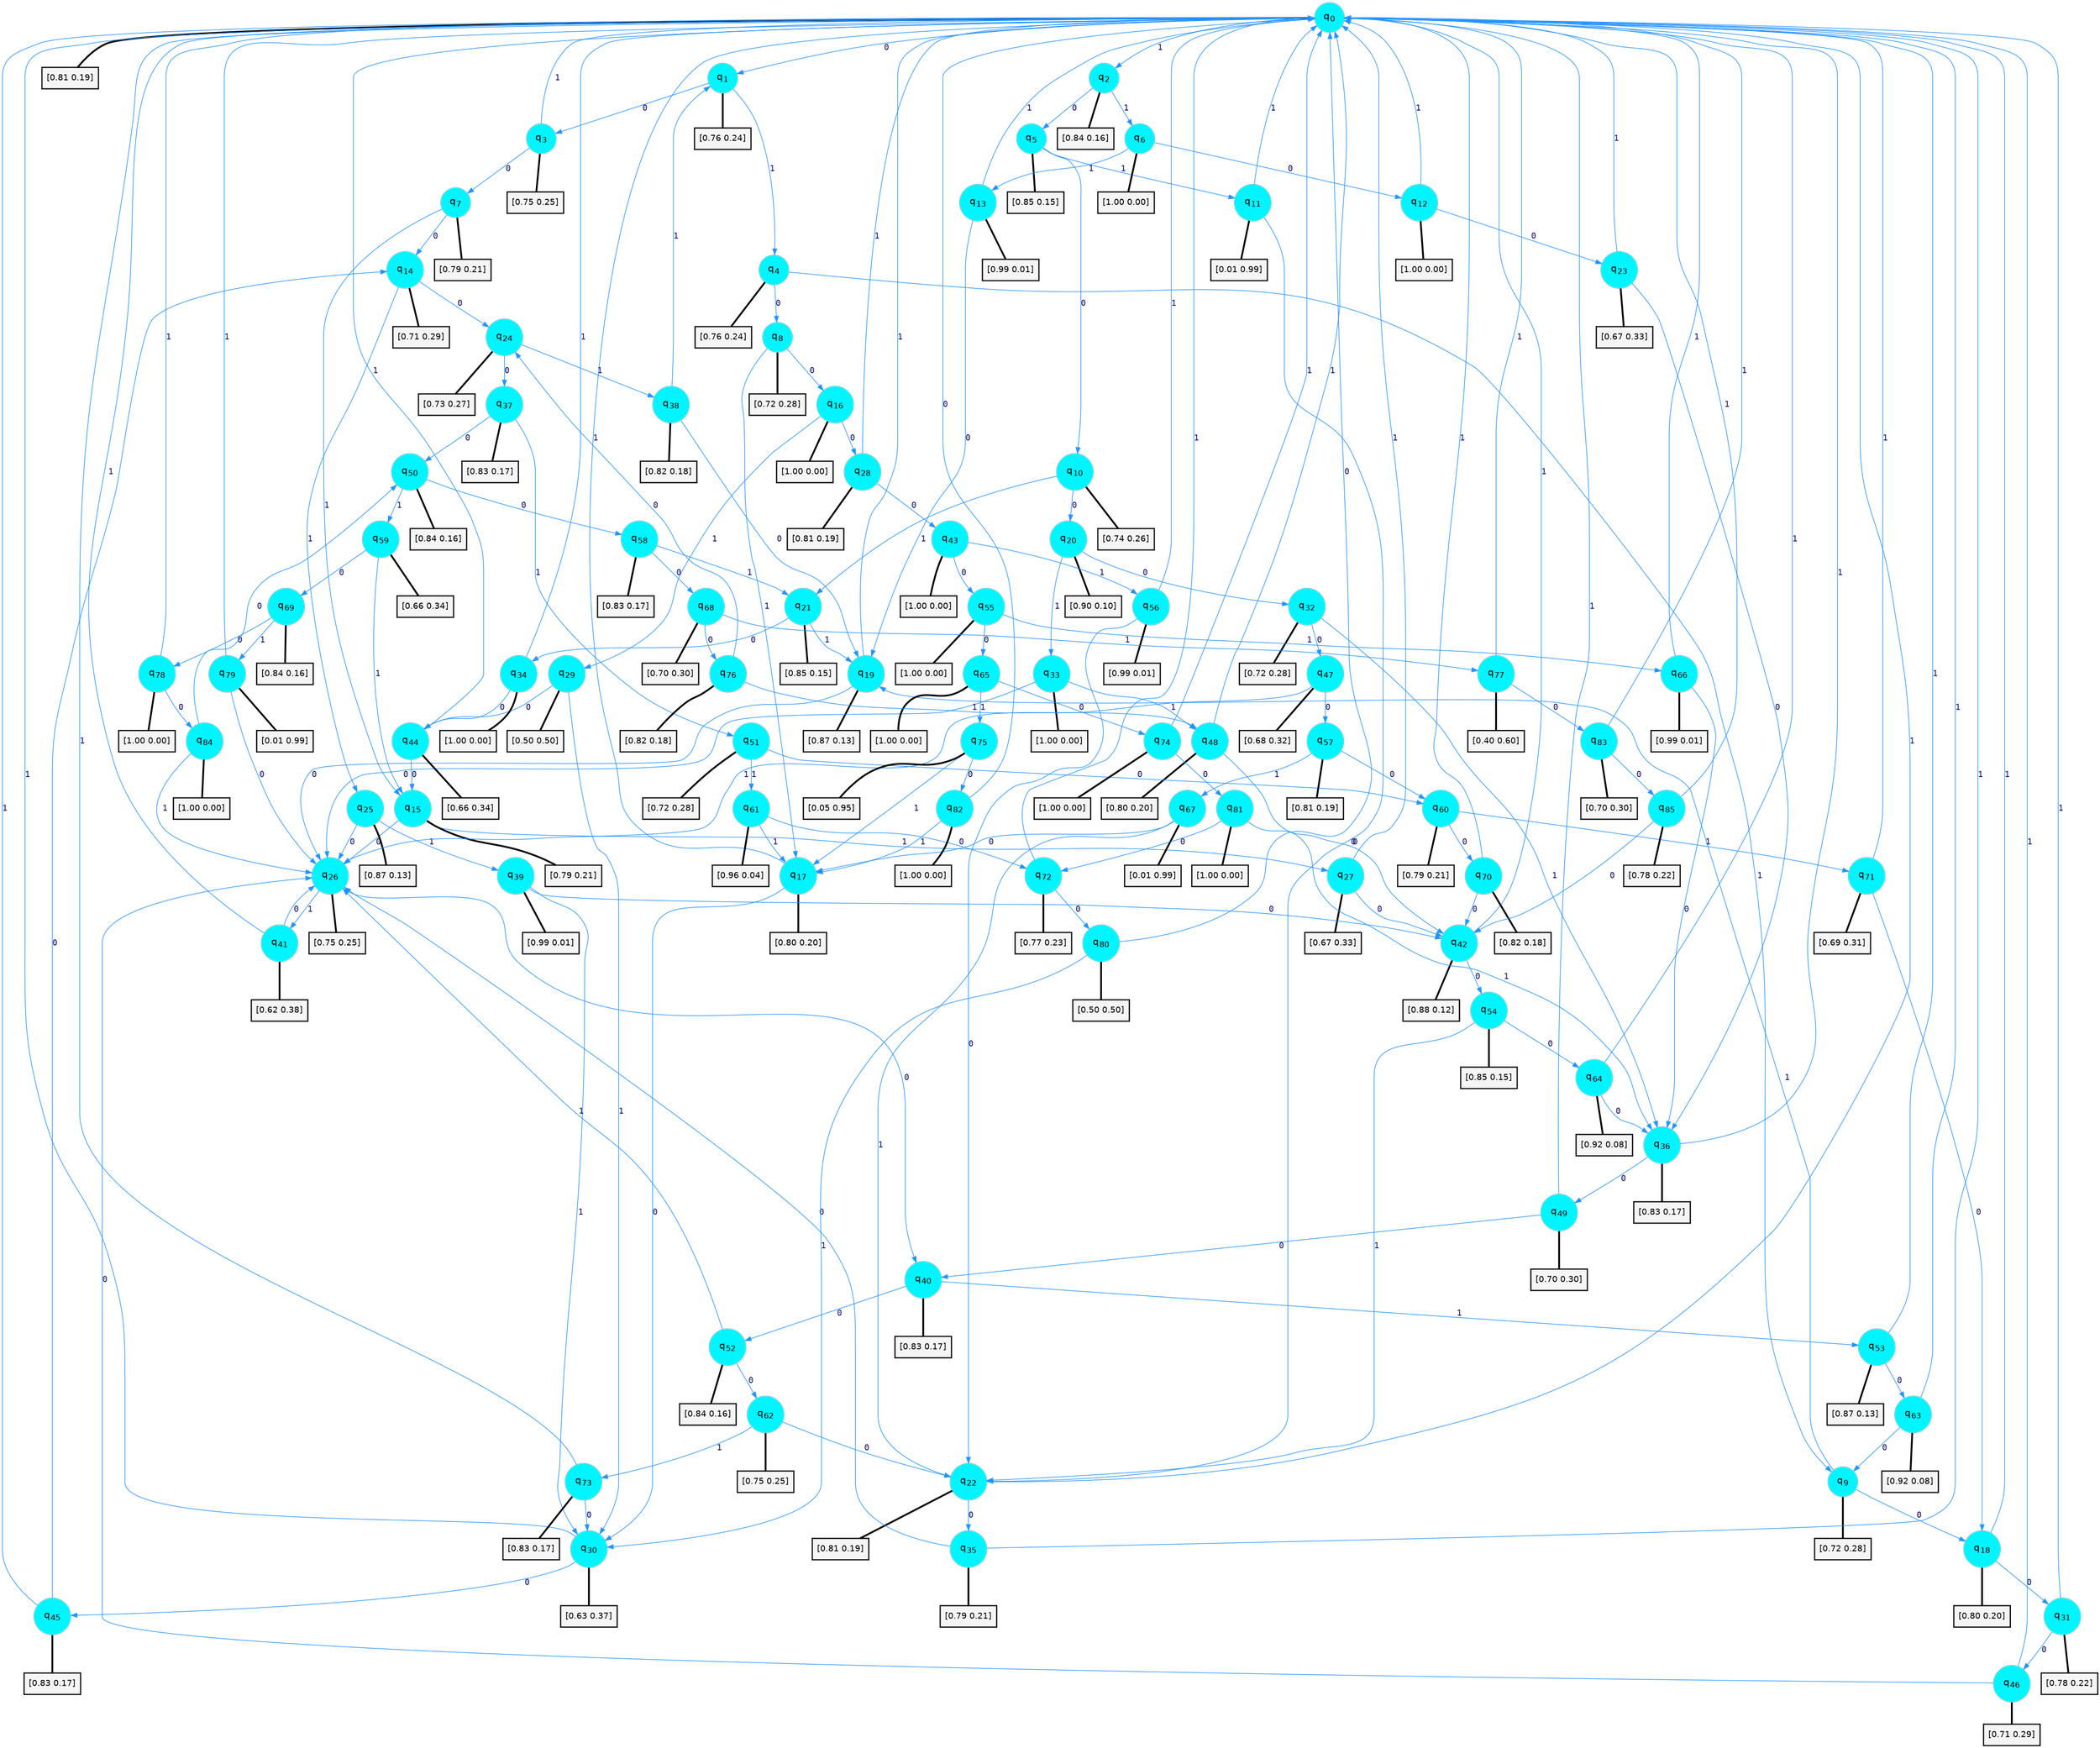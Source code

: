 digraph G {
graph [
bgcolor=transparent, dpi=300, rankdir=TD, size="40,25"];
node [
color=gray, fillcolor=turquoise1, fontcolor=black, fontname=Helvetica, fontsize=16, fontweight=bold, shape=circle, style=filled];
edge [
arrowsize=1, color=dodgerblue1, fontcolor=midnightblue, fontname=courier, fontweight=bold, penwidth=1, style=solid, weight=20];
0[label=<q<SUB>0</SUB>>];
1[label=<q<SUB>1</SUB>>];
2[label=<q<SUB>2</SUB>>];
3[label=<q<SUB>3</SUB>>];
4[label=<q<SUB>4</SUB>>];
5[label=<q<SUB>5</SUB>>];
6[label=<q<SUB>6</SUB>>];
7[label=<q<SUB>7</SUB>>];
8[label=<q<SUB>8</SUB>>];
9[label=<q<SUB>9</SUB>>];
10[label=<q<SUB>10</SUB>>];
11[label=<q<SUB>11</SUB>>];
12[label=<q<SUB>12</SUB>>];
13[label=<q<SUB>13</SUB>>];
14[label=<q<SUB>14</SUB>>];
15[label=<q<SUB>15</SUB>>];
16[label=<q<SUB>16</SUB>>];
17[label=<q<SUB>17</SUB>>];
18[label=<q<SUB>18</SUB>>];
19[label=<q<SUB>19</SUB>>];
20[label=<q<SUB>20</SUB>>];
21[label=<q<SUB>21</SUB>>];
22[label=<q<SUB>22</SUB>>];
23[label=<q<SUB>23</SUB>>];
24[label=<q<SUB>24</SUB>>];
25[label=<q<SUB>25</SUB>>];
26[label=<q<SUB>26</SUB>>];
27[label=<q<SUB>27</SUB>>];
28[label=<q<SUB>28</SUB>>];
29[label=<q<SUB>29</SUB>>];
30[label=<q<SUB>30</SUB>>];
31[label=<q<SUB>31</SUB>>];
32[label=<q<SUB>32</SUB>>];
33[label=<q<SUB>33</SUB>>];
34[label=<q<SUB>34</SUB>>];
35[label=<q<SUB>35</SUB>>];
36[label=<q<SUB>36</SUB>>];
37[label=<q<SUB>37</SUB>>];
38[label=<q<SUB>38</SUB>>];
39[label=<q<SUB>39</SUB>>];
40[label=<q<SUB>40</SUB>>];
41[label=<q<SUB>41</SUB>>];
42[label=<q<SUB>42</SUB>>];
43[label=<q<SUB>43</SUB>>];
44[label=<q<SUB>44</SUB>>];
45[label=<q<SUB>45</SUB>>];
46[label=<q<SUB>46</SUB>>];
47[label=<q<SUB>47</SUB>>];
48[label=<q<SUB>48</SUB>>];
49[label=<q<SUB>49</SUB>>];
50[label=<q<SUB>50</SUB>>];
51[label=<q<SUB>51</SUB>>];
52[label=<q<SUB>52</SUB>>];
53[label=<q<SUB>53</SUB>>];
54[label=<q<SUB>54</SUB>>];
55[label=<q<SUB>55</SUB>>];
56[label=<q<SUB>56</SUB>>];
57[label=<q<SUB>57</SUB>>];
58[label=<q<SUB>58</SUB>>];
59[label=<q<SUB>59</SUB>>];
60[label=<q<SUB>60</SUB>>];
61[label=<q<SUB>61</SUB>>];
62[label=<q<SUB>62</SUB>>];
63[label=<q<SUB>63</SUB>>];
64[label=<q<SUB>64</SUB>>];
65[label=<q<SUB>65</SUB>>];
66[label=<q<SUB>66</SUB>>];
67[label=<q<SUB>67</SUB>>];
68[label=<q<SUB>68</SUB>>];
69[label=<q<SUB>69</SUB>>];
70[label=<q<SUB>70</SUB>>];
71[label=<q<SUB>71</SUB>>];
72[label=<q<SUB>72</SUB>>];
73[label=<q<SUB>73</SUB>>];
74[label=<q<SUB>74</SUB>>];
75[label=<q<SUB>75</SUB>>];
76[label=<q<SUB>76</SUB>>];
77[label=<q<SUB>77</SUB>>];
78[label=<q<SUB>78</SUB>>];
79[label=<q<SUB>79</SUB>>];
80[label=<q<SUB>80</SUB>>];
81[label=<q<SUB>81</SUB>>];
82[label=<q<SUB>82</SUB>>];
83[label=<q<SUB>83</SUB>>];
84[label=<q<SUB>84</SUB>>];
85[label=<q<SUB>85</SUB>>];
86[label="[0.81 0.19]", shape=box,fontcolor=black, fontname=Helvetica, fontsize=14, penwidth=2, fillcolor=whitesmoke,color=black];
87[label="[0.76 0.24]", shape=box,fontcolor=black, fontname=Helvetica, fontsize=14, penwidth=2, fillcolor=whitesmoke,color=black];
88[label="[0.84 0.16]", shape=box,fontcolor=black, fontname=Helvetica, fontsize=14, penwidth=2, fillcolor=whitesmoke,color=black];
89[label="[0.75 0.25]", shape=box,fontcolor=black, fontname=Helvetica, fontsize=14, penwidth=2, fillcolor=whitesmoke,color=black];
90[label="[0.76 0.24]", shape=box,fontcolor=black, fontname=Helvetica, fontsize=14, penwidth=2, fillcolor=whitesmoke,color=black];
91[label="[0.85 0.15]", shape=box,fontcolor=black, fontname=Helvetica, fontsize=14, penwidth=2, fillcolor=whitesmoke,color=black];
92[label="[1.00 0.00]", shape=box,fontcolor=black, fontname=Helvetica, fontsize=14, penwidth=2, fillcolor=whitesmoke,color=black];
93[label="[0.79 0.21]", shape=box,fontcolor=black, fontname=Helvetica, fontsize=14, penwidth=2, fillcolor=whitesmoke,color=black];
94[label="[0.72 0.28]", shape=box,fontcolor=black, fontname=Helvetica, fontsize=14, penwidth=2, fillcolor=whitesmoke,color=black];
95[label="[0.72 0.28]", shape=box,fontcolor=black, fontname=Helvetica, fontsize=14, penwidth=2, fillcolor=whitesmoke,color=black];
96[label="[0.74 0.26]", shape=box,fontcolor=black, fontname=Helvetica, fontsize=14, penwidth=2, fillcolor=whitesmoke,color=black];
97[label="[0.01 0.99]", shape=box,fontcolor=black, fontname=Helvetica, fontsize=14, penwidth=2, fillcolor=whitesmoke,color=black];
98[label="[1.00 0.00]", shape=box,fontcolor=black, fontname=Helvetica, fontsize=14, penwidth=2, fillcolor=whitesmoke,color=black];
99[label="[0.99 0.01]", shape=box,fontcolor=black, fontname=Helvetica, fontsize=14, penwidth=2, fillcolor=whitesmoke,color=black];
100[label="[0.71 0.29]", shape=box,fontcolor=black, fontname=Helvetica, fontsize=14, penwidth=2, fillcolor=whitesmoke,color=black];
101[label="[0.79 0.21]", shape=box,fontcolor=black, fontname=Helvetica, fontsize=14, penwidth=2, fillcolor=whitesmoke,color=black];
102[label="[1.00 0.00]", shape=box,fontcolor=black, fontname=Helvetica, fontsize=14, penwidth=2, fillcolor=whitesmoke,color=black];
103[label="[0.80 0.20]", shape=box,fontcolor=black, fontname=Helvetica, fontsize=14, penwidth=2, fillcolor=whitesmoke,color=black];
104[label="[0.80 0.20]", shape=box,fontcolor=black, fontname=Helvetica, fontsize=14, penwidth=2, fillcolor=whitesmoke,color=black];
105[label="[0.87 0.13]", shape=box,fontcolor=black, fontname=Helvetica, fontsize=14, penwidth=2, fillcolor=whitesmoke,color=black];
106[label="[0.90 0.10]", shape=box,fontcolor=black, fontname=Helvetica, fontsize=14, penwidth=2, fillcolor=whitesmoke,color=black];
107[label="[0.85 0.15]", shape=box,fontcolor=black, fontname=Helvetica, fontsize=14, penwidth=2, fillcolor=whitesmoke,color=black];
108[label="[0.81 0.19]", shape=box,fontcolor=black, fontname=Helvetica, fontsize=14, penwidth=2, fillcolor=whitesmoke,color=black];
109[label="[0.67 0.33]", shape=box,fontcolor=black, fontname=Helvetica, fontsize=14, penwidth=2, fillcolor=whitesmoke,color=black];
110[label="[0.73 0.27]", shape=box,fontcolor=black, fontname=Helvetica, fontsize=14, penwidth=2, fillcolor=whitesmoke,color=black];
111[label="[0.87 0.13]", shape=box,fontcolor=black, fontname=Helvetica, fontsize=14, penwidth=2, fillcolor=whitesmoke,color=black];
112[label="[0.75 0.25]", shape=box,fontcolor=black, fontname=Helvetica, fontsize=14, penwidth=2, fillcolor=whitesmoke,color=black];
113[label="[0.67 0.33]", shape=box,fontcolor=black, fontname=Helvetica, fontsize=14, penwidth=2, fillcolor=whitesmoke,color=black];
114[label="[0.81 0.19]", shape=box,fontcolor=black, fontname=Helvetica, fontsize=14, penwidth=2, fillcolor=whitesmoke,color=black];
115[label="[0.50 0.50]", shape=box,fontcolor=black, fontname=Helvetica, fontsize=14, penwidth=2, fillcolor=whitesmoke,color=black];
116[label="[0.63 0.37]", shape=box,fontcolor=black, fontname=Helvetica, fontsize=14, penwidth=2, fillcolor=whitesmoke,color=black];
117[label="[0.78 0.22]", shape=box,fontcolor=black, fontname=Helvetica, fontsize=14, penwidth=2, fillcolor=whitesmoke,color=black];
118[label="[0.72 0.28]", shape=box,fontcolor=black, fontname=Helvetica, fontsize=14, penwidth=2, fillcolor=whitesmoke,color=black];
119[label="[1.00 0.00]", shape=box,fontcolor=black, fontname=Helvetica, fontsize=14, penwidth=2, fillcolor=whitesmoke,color=black];
120[label="[1.00 0.00]", shape=box,fontcolor=black, fontname=Helvetica, fontsize=14, penwidth=2, fillcolor=whitesmoke,color=black];
121[label="[0.79 0.21]", shape=box,fontcolor=black, fontname=Helvetica, fontsize=14, penwidth=2, fillcolor=whitesmoke,color=black];
122[label="[0.83 0.17]", shape=box,fontcolor=black, fontname=Helvetica, fontsize=14, penwidth=2, fillcolor=whitesmoke,color=black];
123[label="[0.83 0.17]", shape=box,fontcolor=black, fontname=Helvetica, fontsize=14, penwidth=2, fillcolor=whitesmoke,color=black];
124[label="[0.82 0.18]", shape=box,fontcolor=black, fontname=Helvetica, fontsize=14, penwidth=2, fillcolor=whitesmoke,color=black];
125[label="[0.99 0.01]", shape=box,fontcolor=black, fontname=Helvetica, fontsize=14, penwidth=2, fillcolor=whitesmoke,color=black];
126[label="[0.83 0.17]", shape=box,fontcolor=black, fontname=Helvetica, fontsize=14, penwidth=2, fillcolor=whitesmoke,color=black];
127[label="[0.62 0.38]", shape=box,fontcolor=black, fontname=Helvetica, fontsize=14, penwidth=2, fillcolor=whitesmoke,color=black];
128[label="[0.88 0.12]", shape=box,fontcolor=black, fontname=Helvetica, fontsize=14, penwidth=2, fillcolor=whitesmoke,color=black];
129[label="[1.00 0.00]", shape=box,fontcolor=black, fontname=Helvetica, fontsize=14, penwidth=2, fillcolor=whitesmoke,color=black];
130[label="[0.66 0.34]", shape=box,fontcolor=black, fontname=Helvetica, fontsize=14, penwidth=2, fillcolor=whitesmoke,color=black];
131[label="[0.83 0.17]", shape=box,fontcolor=black, fontname=Helvetica, fontsize=14, penwidth=2, fillcolor=whitesmoke,color=black];
132[label="[0.71 0.29]", shape=box,fontcolor=black, fontname=Helvetica, fontsize=14, penwidth=2, fillcolor=whitesmoke,color=black];
133[label="[0.68 0.32]", shape=box,fontcolor=black, fontname=Helvetica, fontsize=14, penwidth=2, fillcolor=whitesmoke,color=black];
134[label="[0.80 0.20]", shape=box,fontcolor=black, fontname=Helvetica, fontsize=14, penwidth=2, fillcolor=whitesmoke,color=black];
135[label="[0.70 0.30]", shape=box,fontcolor=black, fontname=Helvetica, fontsize=14, penwidth=2, fillcolor=whitesmoke,color=black];
136[label="[0.84 0.16]", shape=box,fontcolor=black, fontname=Helvetica, fontsize=14, penwidth=2, fillcolor=whitesmoke,color=black];
137[label="[0.72 0.28]", shape=box,fontcolor=black, fontname=Helvetica, fontsize=14, penwidth=2, fillcolor=whitesmoke,color=black];
138[label="[0.84 0.16]", shape=box,fontcolor=black, fontname=Helvetica, fontsize=14, penwidth=2, fillcolor=whitesmoke,color=black];
139[label="[0.87 0.13]", shape=box,fontcolor=black, fontname=Helvetica, fontsize=14, penwidth=2, fillcolor=whitesmoke,color=black];
140[label="[0.85 0.15]", shape=box,fontcolor=black, fontname=Helvetica, fontsize=14, penwidth=2, fillcolor=whitesmoke,color=black];
141[label="[1.00 0.00]", shape=box,fontcolor=black, fontname=Helvetica, fontsize=14, penwidth=2, fillcolor=whitesmoke,color=black];
142[label="[0.99 0.01]", shape=box,fontcolor=black, fontname=Helvetica, fontsize=14, penwidth=2, fillcolor=whitesmoke,color=black];
143[label="[0.81 0.19]", shape=box,fontcolor=black, fontname=Helvetica, fontsize=14, penwidth=2, fillcolor=whitesmoke,color=black];
144[label="[0.83 0.17]", shape=box,fontcolor=black, fontname=Helvetica, fontsize=14, penwidth=2, fillcolor=whitesmoke,color=black];
145[label="[0.66 0.34]", shape=box,fontcolor=black, fontname=Helvetica, fontsize=14, penwidth=2, fillcolor=whitesmoke,color=black];
146[label="[0.79 0.21]", shape=box,fontcolor=black, fontname=Helvetica, fontsize=14, penwidth=2, fillcolor=whitesmoke,color=black];
147[label="[0.96 0.04]", shape=box,fontcolor=black, fontname=Helvetica, fontsize=14, penwidth=2, fillcolor=whitesmoke,color=black];
148[label="[0.75 0.25]", shape=box,fontcolor=black, fontname=Helvetica, fontsize=14, penwidth=2, fillcolor=whitesmoke,color=black];
149[label="[0.92 0.08]", shape=box,fontcolor=black, fontname=Helvetica, fontsize=14, penwidth=2, fillcolor=whitesmoke,color=black];
150[label="[0.92 0.08]", shape=box,fontcolor=black, fontname=Helvetica, fontsize=14, penwidth=2, fillcolor=whitesmoke,color=black];
151[label="[1.00 0.00]", shape=box,fontcolor=black, fontname=Helvetica, fontsize=14, penwidth=2, fillcolor=whitesmoke,color=black];
152[label="[0.99 0.01]", shape=box,fontcolor=black, fontname=Helvetica, fontsize=14, penwidth=2, fillcolor=whitesmoke,color=black];
153[label="[0.01 0.99]", shape=box,fontcolor=black, fontname=Helvetica, fontsize=14, penwidth=2, fillcolor=whitesmoke,color=black];
154[label="[0.70 0.30]", shape=box,fontcolor=black, fontname=Helvetica, fontsize=14, penwidth=2, fillcolor=whitesmoke,color=black];
155[label="[0.84 0.16]", shape=box,fontcolor=black, fontname=Helvetica, fontsize=14, penwidth=2, fillcolor=whitesmoke,color=black];
156[label="[0.82 0.18]", shape=box,fontcolor=black, fontname=Helvetica, fontsize=14, penwidth=2, fillcolor=whitesmoke,color=black];
157[label="[0.69 0.31]", shape=box,fontcolor=black, fontname=Helvetica, fontsize=14, penwidth=2, fillcolor=whitesmoke,color=black];
158[label="[0.77 0.23]", shape=box,fontcolor=black, fontname=Helvetica, fontsize=14, penwidth=2, fillcolor=whitesmoke,color=black];
159[label="[0.83 0.17]", shape=box,fontcolor=black, fontname=Helvetica, fontsize=14, penwidth=2, fillcolor=whitesmoke,color=black];
160[label="[1.00 0.00]", shape=box,fontcolor=black, fontname=Helvetica, fontsize=14, penwidth=2, fillcolor=whitesmoke,color=black];
161[label="[0.05 0.95]", shape=box,fontcolor=black, fontname=Helvetica, fontsize=14, penwidth=2, fillcolor=whitesmoke,color=black];
162[label="[0.82 0.18]", shape=box,fontcolor=black, fontname=Helvetica, fontsize=14, penwidth=2, fillcolor=whitesmoke,color=black];
163[label="[0.40 0.60]", shape=box,fontcolor=black, fontname=Helvetica, fontsize=14, penwidth=2, fillcolor=whitesmoke,color=black];
164[label="[1.00 0.00]", shape=box,fontcolor=black, fontname=Helvetica, fontsize=14, penwidth=2, fillcolor=whitesmoke,color=black];
165[label="[0.01 0.99]", shape=box,fontcolor=black, fontname=Helvetica, fontsize=14, penwidth=2, fillcolor=whitesmoke,color=black];
166[label="[0.50 0.50]", shape=box,fontcolor=black, fontname=Helvetica, fontsize=14, penwidth=2, fillcolor=whitesmoke,color=black];
167[label="[1.00 0.00]", shape=box,fontcolor=black, fontname=Helvetica, fontsize=14, penwidth=2, fillcolor=whitesmoke,color=black];
168[label="[1.00 0.00]", shape=box,fontcolor=black, fontname=Helvetica, fontsize=14, penwidth=2, fillcolor=whitesmoke,color=black];
169[label="[0.70 0.30]", shape=box,fontcolor=black, fontname=Helvetica, fontsize=14, penwidth=2, fillcolor=whitesmoke,color=black];
170[label="[1.00 0.00]", shape=box,fontcolor=black, fontname=Helvetica, fontsize=14, penwidth=2, fillcolor=whitesmoke,color=black];
171[label="[0.78 0.22]", shape=box,fontcolor=black, fontname=Helvetica, fontsize=14, penwidth=2, fillcolor=whitesmoke,color=black];
0->1 [label=0];
0->2 [label=1];
0->86 [arrowhead=none, penwidth=3,color=black];
1->3 [label=0];
1->4 [label=1];
1->87 [arrowhead=none, penwidth=3,color=black];
2->5 [label=0];
2->6 [label=1];
2->88 [arrowhead=none, penwidth=3,color=black];
3->7 [label=0];
3->0 [label=1];
3->89 [arrowhead=none, penwidth=3,color=black];
4->8 [label=0];
4->9 [label=1];
4->90 [arrowhead=none, penwidth=3,color=black];
5->10 [label=0];
5->11 [label=1];
5->91 [arrowhead=none, penwidth=3,color=black];
6->12 [label=0];
6->13 [label=1];
6->92 [arrowhead=none, penwidth=3,color=black];
7->14 [label=0];
7->15 [label=1];
7->93 [arrowhead=none, penwidth=3,color=black];
8->16 [label=0];
8->17 [label=1];
8->94 [arrowhead=none, penwidth=3,color=black];
9->18 [label=0];
9->19 [label=1];
9->95 [arrowhead=none, penwidth=3,color=black];
10->20 [label=0];
10->21 [label=1];
10->96 [arrowhead=none, penwidth=3,color=black];
11->22 [label=0];
11->0 [label=1];
11->97 [arrowhead=none, penwidth=3,color=black];
12->23 [label=0];
12->0 [label=1];
12->98 [arrowhead=none, penwidth=3,color=black];
13->19 [label=0];
13->0 [label=1];
13->99 [arrowhead=none, penwidth=3,color=black];
14->24 [label=0];
14->25 [label=1];
14->100 [arrowhead=none, penwidth=3,color=black];
15->26 [label=0];
15->27 [label=1];
15->101 [arrowhead=none, penwidth=3,color=black];
16->28 [label=0];
16->29 [label=1];
16->102 [arrowhead=none, penwidth=3,color=black];
17->30 [label=0];
17->0 [label=1];
17->103 [arrowhead=none, penwidth=3,color=black];
18->31 [label=0];
18->0 [label=1];
18->104 [arrowhead=none, penwidth=3,color=black];
19->26 [label=0];
19->0 [label=1];
19->105 [arrowhead=none, penwidth=3,color=black];
20->32 [label=0];
20->33 [label=1];
20->106 [arrowhead=none, penwidth=3,color=black];
21->34 [label=0];
21->19 [label=1];
21->107 [arrowhead=none, penwidth=3,color=black];
22->35 [label=0];
22->0 [label=1];
22->108 [arrowhead=none, penwidth=3,color=black];
23->36 [label=0];
23->0 [label=1];
23->109 [arrowhead=none, penwidth=3,color=black];
24->37 [label=0];
24->38 [label=1];
24->110 [arrowhead=none, penwidth=3,color=black];
25->26 [label=0];
25->39 [label=1];
25->111 [arrowhead=none, penwidth=3,color=black];
26->40 [label=0];
26->41 [label=1];
26->112 [arrowhead=none, penwidth=3,color=black];
27->42 [label=0];
27->0 [label=1];
27->113 [arrowhead=none, penwidth=3,color=black];
28->43 [label=0];
28->0 [label=1];
28->114 [arrowhead=none, penwidth=3,color=black];
29->44 [label=0];
29->30 [label=1];
29->115 [arrowhead=none, penwidth=3,color=black];
30->45 [label=0];
30->0 [label=1];
30->116 [arrowhead=none, penwidth=3,color=black];
31->46 [label=0];
31->0 [label=1];
31->117 [arrowhead=none, penwidth=3,color=black];
32->47 [label=0];
32->36 [label=1];
32->118 [arrowhead=none, penwidth=3,color=black];
33->26 [label=0];
33->48 [label=1];
33->119 [arrowhead=none, penwidth=3,color=black];
34->44 [label=0];
34->0 [label=1];
34->120 [arrowhead=none, penwidth=3,color=black];
35->26 [label=0];
35->0 [label=1];
35->121 [arrowhead=none, penwidth=3,color=black];
36->49 [label=0];
36->0 [label=1];
36->122 [arrowhead=none, penwidth=3,color=black];
37->50 [label=0];
37->51 [label=1];
37->123 [arrowhead=none, penwidth=3,color=black];
38->19 [label=0];
38->1 [label=1];
38->124 [arrowhead=none, penwidth=3,color=black];
39->42 [label=0];
39->30 [label=1];
39->125 [arrowhead=none, penwidth=3,color=black];
40->52 [label=0];
40->53 [label=1];
40->126 [arrowhead=none, penwidth=3,color=black];
41->26 [label=0];
41->0 [label=1];
41->127 [arrowhead=none, penwidth=3,color=black];
42->54 [label=0];
42->0 [label=1];
42->128 [arrowhead=none, penwidth=3,color=black];
43->55 [label=0];
43->56 [label=1];
43->129 [arrowhead=none, penwidth=3,color=black];
44->15 [label=0];
44->0 [label=1];
44->130 [arrowhead=none, penwidth=3,color=black];
45->14 [label=0];
45->0 [label=1];
45->131 [arrowhead=none, penwidth=3,color=black];
46->26 [label=0];
46->0 [label=1];
46->132 [arrowhead=none, penwidth=3,color=black];
47->57 [label=0];
47->26 [label=1];
47->133 [arrowhead=none, penwidth=3,color=black];
48->42 [label=0];
48->0 [label=1];
48->134 [arrowhead=none, penwidth=3,color=black];
49->40 [label=0];
49->0 [label=1];
49->135 [arrowhead=none, penwidth=3,color=black];
50->58 [label=0];
50->59 [label=1];
50->136 [arrowhead=none, penwidth=3,color=black];
51->60 [label=0];
51->61 [label=1];
51->137 [arrowhead=none, penwidth=3,color=black];
52->62 [label=0];
52->26 [label=1];
52->138 [arrowhead=none, penwidth=3,color=black];
53->63 [label=0];
53->0 [label=1];
53->139 [arrowhead=none, penwidth=3,color=black];
54->64 [label=0];
54->22 [label=1];
54->140 [arrowhead=none, penwidth=3,color=black];
55->65 [label=0];
55->66 [label=1];
55->141 [arrowhead=none, penwidth=3,color=black];
56->22 [label=0];
56->0 [label=1];
56->142 [arrowhead=none, penwidth=3,color=black];
57->60 [label=0];
57->67 [label=1];
57->143 [arrowhead=none, penwidth=3,color=black];
58->68 [label=0];
58->21 [label=1];
58->144 [arrowhead=none, penwidth=3,color=black];
59->69 [label=0];
59->15 [label=1];
59->145 [arrowhead=none, penwidth=3,color=black];
60->70 [label=0];
60->71 [label=1];
60->146 [arrowhead=none, penwidth=3,color=black];
61->72 [label=0];
61->17 [label=1];
61->147 [arrowhead=none, penwidth=3,color=black];
62->22 [label=0];
62->73 [label=1];
62->148 [arrowhead=none, penwidth=3,color=black];
63->9 [label=0];
63->0 [label=1];
63->149 [arrowhead=none, penwidth=3,color=black];
64->36 [label=0];
64->0 [label=1];
64->150 [arrowhead=none, penwidth=3,color=black];
65->74 [label=0];
65->75 [label=1];
65->151 [arrowhead=none, penwidth=3,color=black];
66->36 [label=0];
66->0 [label=1];
66->152 [arrowhead=none, penwidth=3,color=black];
67->17 [label=0];
67->22 [label=1];
67->153 [arrowhead=none, penwidth=3,color=black];
68->76 [label=0];
68->77 [label=1];
68->154 [arrowhead=none, penwidth=3,color=black];
69->78 [label=0];
69->79 [label=1];
69->155 [arrowhead=none, penwidth=3,color=black];
70->42 [label=0];
70->0 [label=1];
70->156 [arrowhead=none, penwidth=3,color=black];
71->18 [label=0];
71->0 [label=1];
71->157 [arrowhead=none, penwidth=3,color=black];
72->80 [label=0];
72->0 [label=1];
72->158 [arrowhead=none, penwidth=3,color=black];
73->30 [label=0];
73->0 [label=1];
73->159 [arrowhead=none, penwidth=3,color=black];
74->81 [label=0];
74->0 [label=1];
74->160 [arrowhead=none, penwidth=3,color=black];
75->82 [label=0];
75->17 [label=1];
75->161 [arrowhead=none, penwidth=3,color=black];
76->24 [label=0];
76->48 [label=1];
76->162 [arrowhead=none, penwidth=3,color=black];
77->83 [label=0];
77->0 [label=1];
77->163 [arrowhead=none, penwidth=3,color=black];
78->84 [label=0];
78->0 [label=1];
78->164 [arrowhead=none, penwidth=3,color=black];
79->26 [label=0];
79->0 [label=1];
79->165 [arrowhead=none, penwidth=3,color=black];
80->0 [label=0];
80->30 [label=1];
80->166 [arrowhead=none, penwidth=3,color=black];
81->72 [label=0];
81->36 [label=1];
81->167 [arrowhead=none, penwidth=3,color=black];
82->0 [label=0];
82->17 [label=1];
82->168 [arrowhead=none, penwidth=3,color=black];
83->85 [label=0];
83->0 [label=1];
83->169 [arrowhead=none, penwidth=3,color=black];
84->50 [label=0];
84->26 [label=1];
84->170 [arrowhead=none, penwidth=3,color=black];
85->42 [label=0];
85->0 [label=1];
85->171 [arrowhead=none, penwidth=3,color=black];
}
